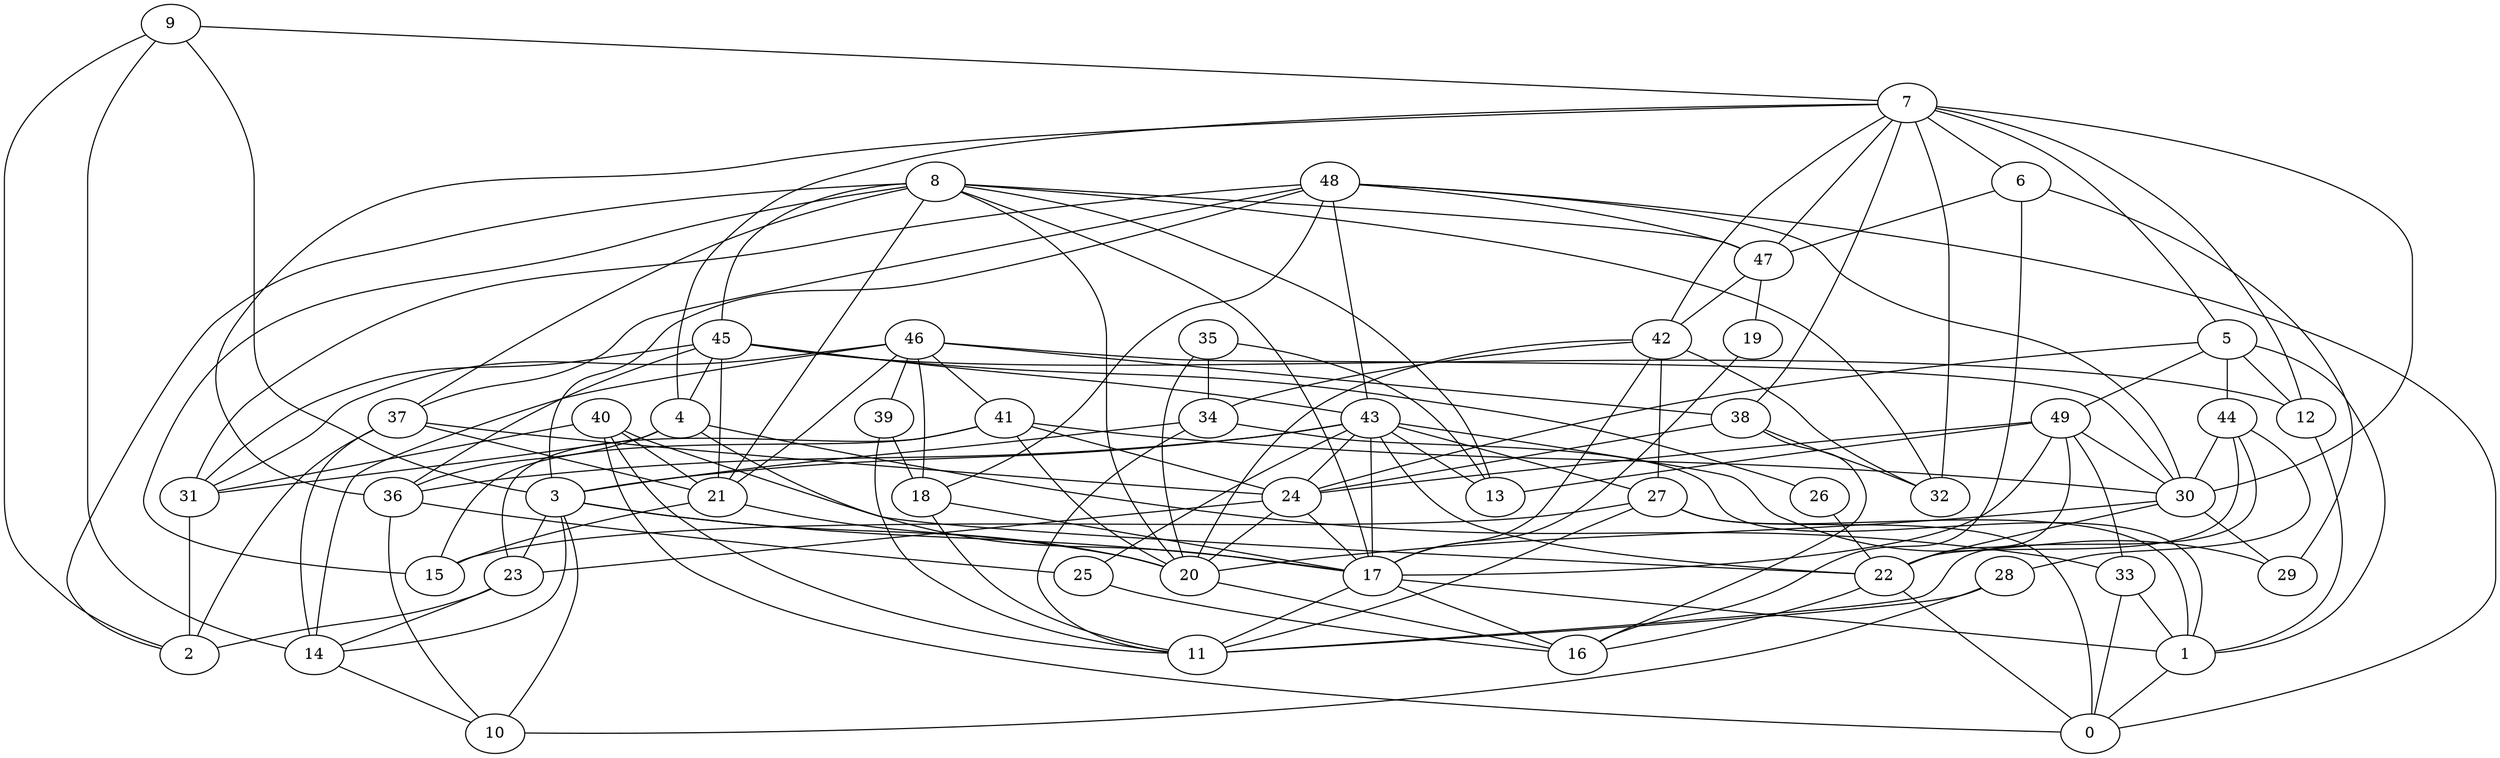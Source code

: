 digraph GG_graph {

subgraph G_graph {
edge [color = black]
"24" -> "17" [dir = none]
"26" -> "22" [dir = none]
"5" -> "24" [dir = none]
"5" -> "49" [dir = none]
"5" -> "44" [dir = none]
"33" -> "0" [dir = none]
"42" -> "27" [dir = none]
"42" -> "17" [dir = none]
"49" -> "17" [dir = none]
"49" -> "33" [dir = none]
"49" -> "22" [dir = none]
"49" -> "30" [dir = none]
"39" -> "18" [dir = none]
"36" -> "25" [dir = none]
"36" -> "10" [dir = none]
"1" -> "0" [dir = none]
"7" -> "12" [dir = none]
"7" -> "36" [dir = none]
"7" -> "47" [dir = none]
"7" -> "4" [dir = none]
"7" -> "32" [dir = none]
"7" -> "6" [dir = none]
"7" -> "38" [dir = none]
"46" -> "14" [dir = none]
"46" -> "39" [dir = none]
"46" -> "30" [dir = none]
"46" -> "18" [dir = none]
"46" -> "41" [dir = none]
"41" -> "24" [dir = none]
"28" -> "10" [dir = none]
"40" -> "11" [dir = none]
"40" -> "31" [dir = none]
"17" -> "16" [dir = none]
"17" -> "11" [dir = none]
"17" -> "1" [dir = none]
"38" -> "24" [dir = none]
"8" -> "13" [dir = none]
"8" -> "2" [dir = none]
"8" -> "45" [dir = none]
"8" -> "15" [dir = none]
"8" -> "17" [dir = none]
"8" -> "20" [dir = none]
"8" -> "37" [dir = none]
"8" -> "32" [dir = none]
"8" -> "47" [dir = none]
"44" -> "11" [dir = none]
"44" -> "22" [dir = none]
"44" -> "28" [dir = none]
"22" -> "0" [dir = none]
"22" -> "16" [dir = none]
"9" -> "2" [dir = none]
"9" -> "7" [dir = none]
"43" -> "36" [dir = none]
"43" -> "22" [dir = none]
"43" -> "24" [dir = none]
"43" -> "17" [dir = none]
"43" -> "27" [dir = none]
"43" -> "13" [dir = none]
"43" -> "25" [dir = none]
"43" -> "29" [dir = none]
"48" -> "0" [dir = none]
"48" -> "43" [dir = none]
"18" -> "11" [dir = none]
"18" -> "17" [dir = none]
"19" -> "17" [dir = none]
"37" -> "21" [dir = none]
"37" -> "24" [dir = none]
"37" -> "14" [dir = none]
"37" -> "2" [dir = none]
"34" -> "1" [dir = none]
"34" -> "3" [dir = none]
"14" -> "10" [dir = none]
"47" -> "19" [dir = none]
"27" -> "15" [dir = none]
"27" -> "0" [dir = none]
"27" -> "11" [dir = none]
"35" -> "34" [dir = none]
"35" -> "20" [dir = none]
"20" -> "16" [dir = none]
"4" -> "33" [dir = none]
"4" -> "17" [dir = none]
"4" -> "31" [dir = none]
"21" -> "15" [dir = none]
"23" -> "14" [dir = none]
"3" -> "23" [dir = none]
"3" -> "17" [dir = none]
"3" -> "14" [dir = none]
"30" -> "29" [dir = none]
"30" -> "20" [dir = none]
"30" -> "22" [dir = none]
"6" -> "29" [dir = none]
"45" -> "31" [dir = none]
"45" -> "21" [dir = none]
"45" -> "36" [dir = none]
"45" -> "26" [dir = none]
"45" -> "43" [dir = none]
"45" -> "4" [dir = none]
"45" -> "12" [dir = none]
"47" -> "42" [dir = none]
"44" -> "30" [dir = none]
"40" -> "22" [dir = none]
"8" -> "21" [dir = none]
"41" -> "20" [dir = none]
"33" -> "1" [dir = none]
"38" -> "32" [dir = none]
"49" -> "24" [dir = none]
"24" -> "23" [dir = none]
"34" -> "11" [dir = none]
"46" -> "21" [dir = none]
"6" -> "16" [dir = none]
"5" -> "12" [dir = none]
"38" -> "16" [dir = none]
"48" -> "3" [dir = none]
"42" -> "32" [dir = none]
"5" -> "1" [dir = none]
"27" -> "1" [dir = none]
"23" -> "2" [dir = none]
"41" -> "23" [dir = none]
"48" -> "31" [dir = none]
"7" -> "5" [dir = none]
"9" -> "3" [dir = none]
"49" -> "13" [dir = none]
"40" -> "21" [dir = none]
"6" -> "47" [dir = none]
"3" -> "10" [dir = none]
"42" -> "34" [dir = none]
"4" -> "36" [dir = none]
"25" -> "16" [dir = none]
"46" -> "31" [dir = none]
"3" -> "20" [dir = none]
"7" -> "42" [dir = none]
"42" -> "20" [dir = none]
"31" -> "2" [dir = none]
"46" -> "38" [dir = none]
"48" -> "18" [dir = none]
"28" -> "11" [dir = none]
"9" -> "14" [dir = none]
"41" -> "30" [dir = none]
"41" -> "15" [dir = none]
"24" -> "20" [dir = none]
"7" -> "30" [dir = none]
"39" -> "11" [dir = none]
"48" -> "47" [dir = none]
"21" -> "20" [dir = none]
"12" -> "1" [dir = none]
"48" -> "37" [dir = none]
"35" -> "13" [dir = none]
"43" -> "3" [dir = none]
"40" -> "0" [dir = none]
"48" -> "30" [dir = none]
}

}
